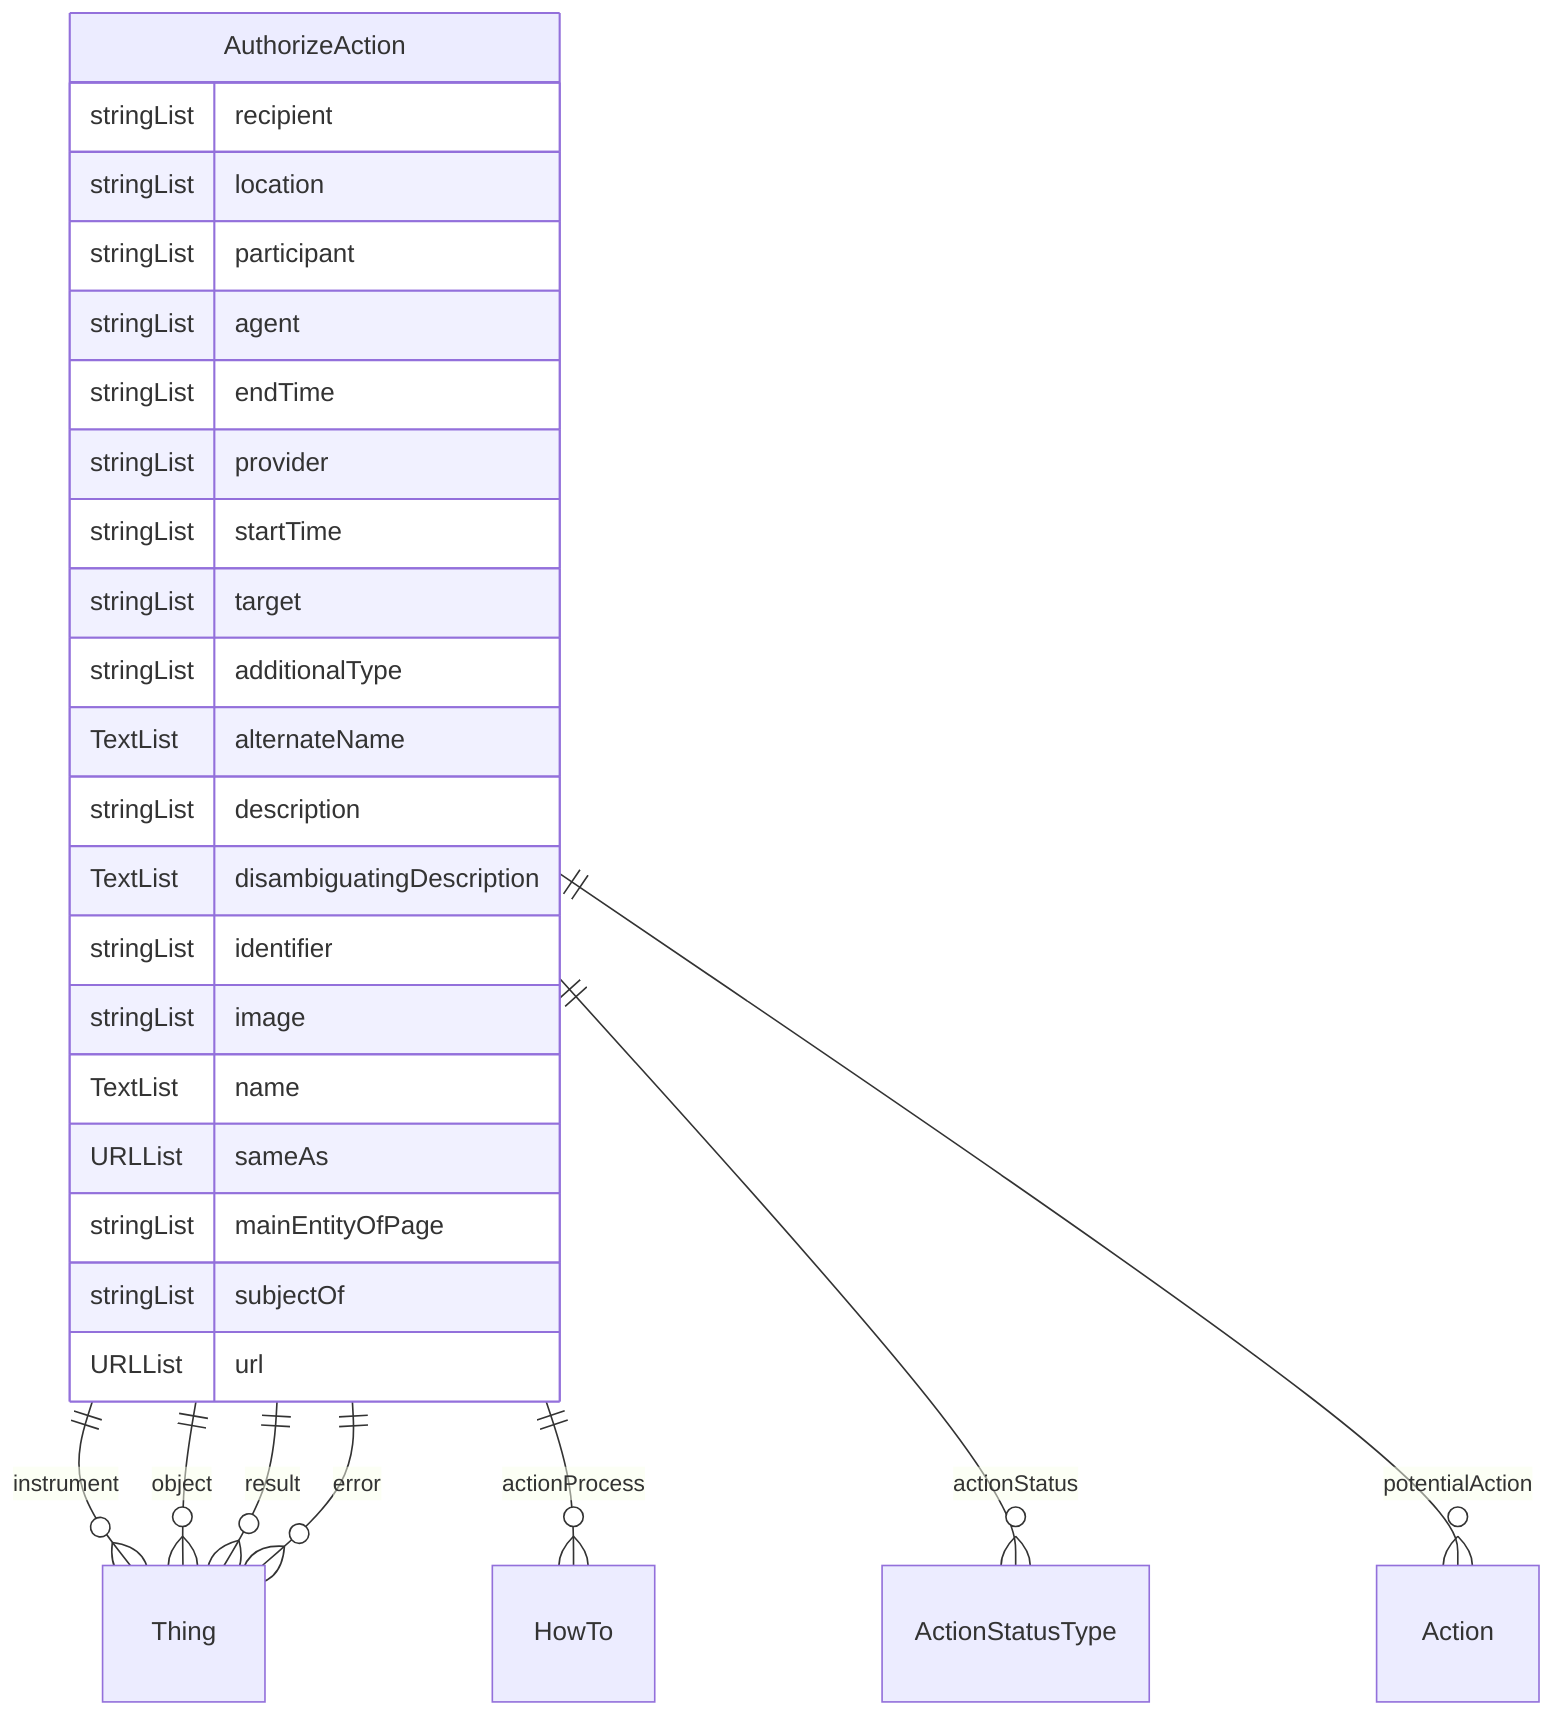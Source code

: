 erDiagram
AuthorizeAction {
    stringList recipient  
    stringList location  
    stringList participant  
    stringList agent  
    stringList endTime  
    stringList provider  
    stringList startTime  
    stringList target  
    stringList additionalType  
    TextList alternateName  
    stringList description  
    TextList disambiguatingDescription  
    stringList identifier  
    stringList image  
    TextList name  
    URLList sameAs  
    stringList mainEntityOfPage  
    stringList subjectOf  
    URLList url  
}

AuthorizeAction ||--}o Thing : "instrument"
AuthorizeAction ||--}o Thing : "object"
AuthorizeAction ||--}o Thing : "result"
AuthorizeAction ||--}o HowTo : "actionProcess"
AuthorizeAction ||--}o ActionStatusType : "actionStatus"
AuthorizeAction ||--}o Thing : "error"
AuthorizeAction ||--}o Action : "potentialAction"